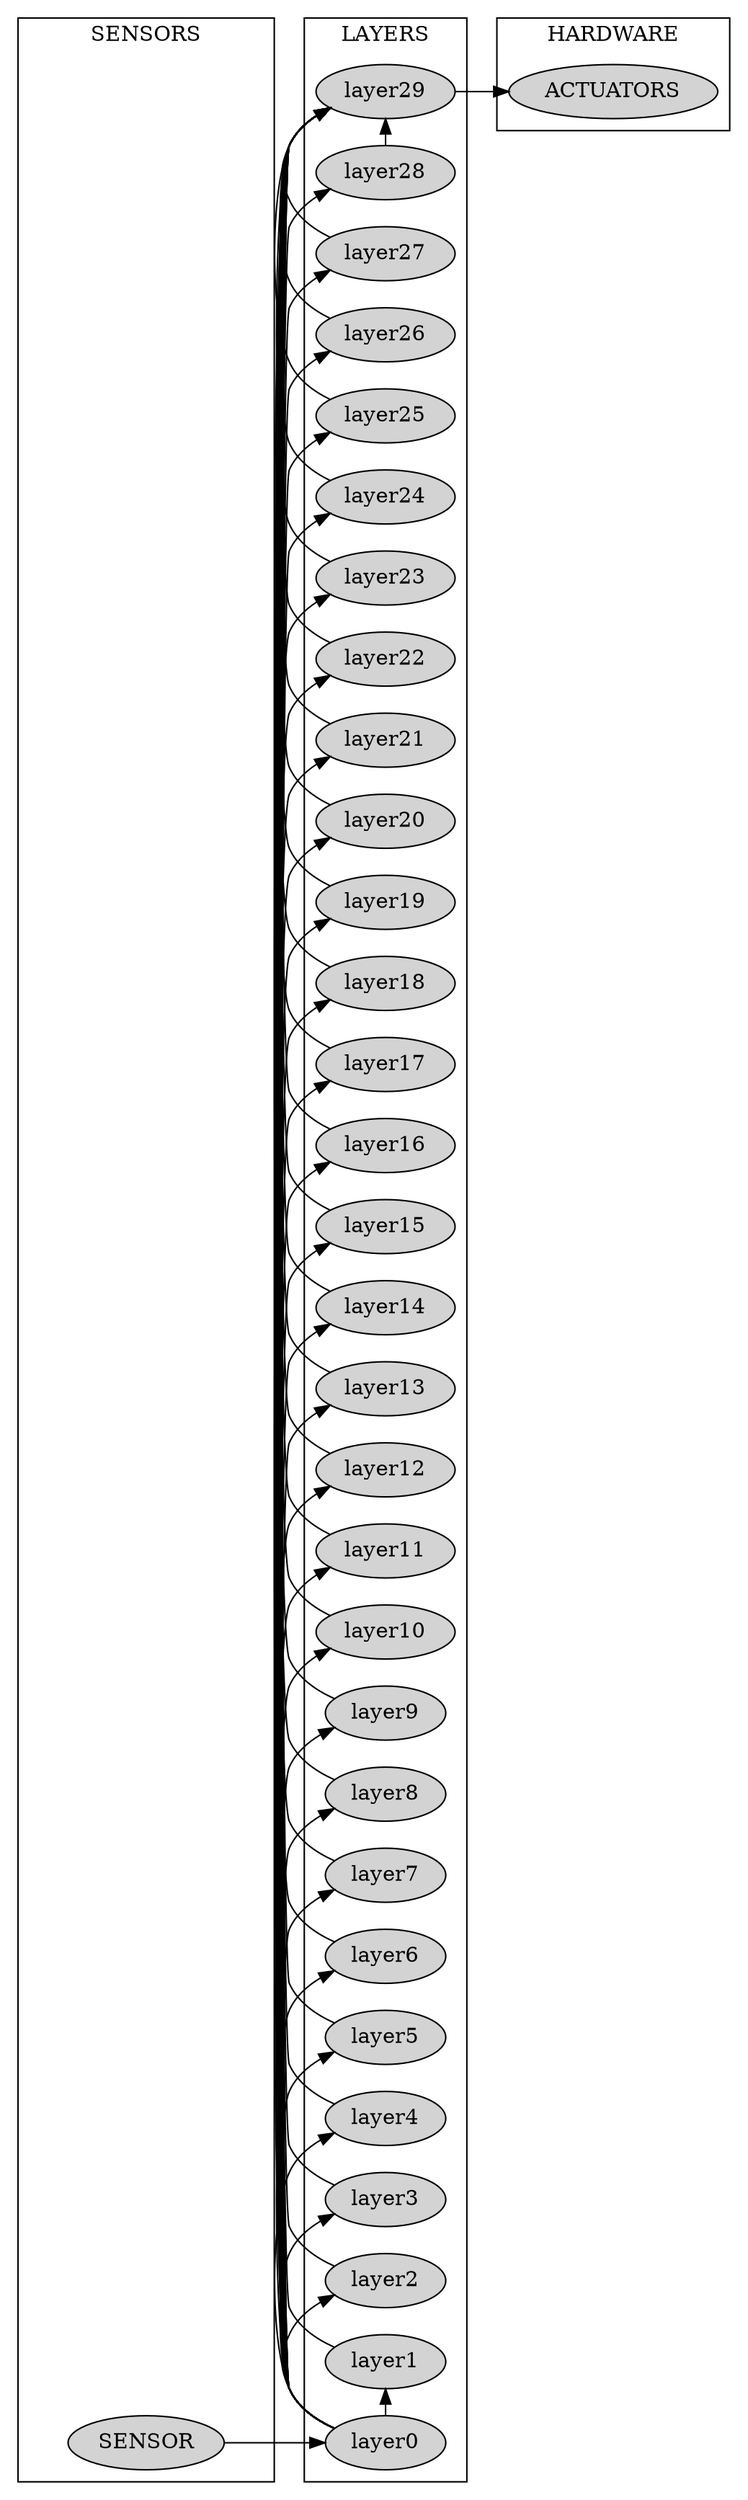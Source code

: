 digraph ANN {
	graph [concentrate=true rankdir=LR]
	subgraph cluster_2 {
		node [style=filled]
		color=black label=SENSORS
		hiddenlayer29 [style=invis]
		hiddenlayer28 [style=invis]
		hiddenlayer27 [style=invis]
		hiddenlayer26 [style=invis]
		hiddenlayer25 [style=invis]
		hiddenlayer24 [style=invis]
		hiddenlayer23 [style=invis]
		hiddenlayer22 [style=invis]
		hiddenlayer21 [style=invis]
		hiddenlayer20 [style=invis]
		hiddenlayer19 [style=invis]
		hiddenlayer18 [style=invis]
		hiddenlayer17 [style=invis]
		hiddenlayer16 [style=invis]
		hiddenlayer15 [style=invis]
		hiddenlayer14 [style=invis]
		hiddenlayer13 [style=invis]
		hiddenlayer12 [style=invis]
		hiddenlayer11 [style=invis]
		hiddenlayer10 [style=invis]
		hiddenlayer9 [style=invis]
		hiddenlayer8 [style=invis]
		hiddenlayer7 [style=invis]
		hiddenlayer6 [style=invis]
		hiddenlayer5 [style=invis]
		hiddenlayer4 [style=invis]
		hiddenlayer3 [style=invis]
		hiddenlayer2 [style=invis]
		hiddenlayer1 [style=invis]
		SENSOR
	}
	subgraph cluster_1 {
		node [style=filled]
		color=black label=LAYERS
		layer0 -> layer1 [constraint=false]
		layer0 -> layer2 [constraint=false]
		layer0 -> layer3 [constraint=false]
		layer0 -> layer4 [constraint=false]
		layer0 -> layer5 [constraint=false]
		layer0 -> layer6 [constraint=false]
		layer0 -> layer7 [constraint=false]
		layer0 -> layer8 [constraint=false]
		layer0 -> layer9 [constraint=false]
		layer0 -> layer10 [constraint=false]
		layer0 -> layer11 [constraint=false]
		layer0 -> layer12 [constraint=false]
		layer0 -> layer13 [constraint=false]
		layer0 -> layer14 [constraint=false]
		layer0 -> layer15 [constraint=false]
		layer0 -> layer16 [constraint=false]
		layer0 -> layer17 [constraint=false]
		layer0 -> layer18 [constraint=false]
		layer0 -> layer19 [constraint=false]
		layer0 -> layer20 [constraint=false]
		layer0 -> layer21 [constraint=false]
		layer0 -> layer22 [constraint=false]
		layer0 -> layer23 [constraint=false]
		layer0 -> layer24 [constraint=false]
		layer0 -> layer25 [constraint=false]
		layer0 -> layer26 [constraint=false]
		layer0 -> layer27 [constraint=false]
		layer0 -> layer28 [constraint=false]
		layer1 -> layer29 [constraint=false]
		layer2 -> layer29 [constraint=false]
		layer3 -> layer29 [constraint=false]
		layer4 -> layer29 [constraint=false]
		layer5 -> layer29 [constraint=false]
		layer6 -> layer29 [constraint=false]
		layer7 -> layer29 [constraint=false]
		layer8 -> layer29 [constraint=false]
		layer9 -> layer29 [constraint=false]
		layer10 -> layer29 [constraint=false]
		layer11 -> layer29 [constraint=false]
		layer12 -> layer29 [constraint=false]
		layer13 -> layer29 [constraint=false]
		layer14 -> layer29 [constraint=false]
		layer15 -> layer29 [constraint=false]
		layer16 -> layer29 [constraint=false]
		layer17 -> layer29 [constraint=false]
		layer18 -> layer29 [constraint=false]
		layer19 -> layer29 [constraint=false]
		layer20 -> layer29 [constraint=false]
		layer21 -> layer29 [constraint=false]
		layer22 -> layer29 [constraint=false]
		layer23 -> layer29 [constraint=false]
		layer24 -> layer29 [constraint=false]
		layer25 -> layer29 [constraint=false]
		layer26 -> layer29 [constraint=false]
		layer27 -> layer29 [constraint=false]
		layer28 -> layer29 [constraint=false]
	}
	subgraph cluster_0 {
		node [style=filled]
		color=black label=HARDWARE
		ACTUATORS
	}
	layer29 -> ACTUATORS
	hiddenlayer29 -> layer29 [style=invis]
	hiddenlayer28 -> layer28 [style=invis]
	hiddenlayer27 -> layer27 [style=invis]
	hiddenlayer26 -> layer26 [style=invis]
	hiddenlayer25 -> layer25 [style=invis]
	hiddenlayer24 -> layer24 [style=invis]
	hiddenlayer23 -> layer23 [style=invis]
	hiddenlayer22 -> layer22 [style=invis]
	hiddenlayer21 -> layer21 [style=invis]
	hiddenlayer20 -> layer20 [style=invis]
	hiddenlayer19 -> layer19 [style=invis]
	hiddenlayer18 -> layer18 [style=invis]
	hiddenlayer17 -> layer17 [style=invis]
	hiddenlayer16 -> layer16 [style=invis]
	hiddenlayer15 -> layer15 [style=invis]
	hiddenlayer14 -> layer14 [style=invis]
	hiddenlayer13 -> layer13 [style=invis]
	hiddenlayer12 -> layer12 [style=invis]
	hiddenlayer11 -> layer11 [style=invis]
	hiddenlayer10 -> layer10 [style=invis]
	hiddenlayer9 -> layer9 [style=invis]
	hiddenlayer8 -> layer8 [style=invis]
	hiddenlayer7 -> layer7 [style=invis]
	hiddenlayer6 -> layer6 [style=invis]
	hiddenlayer5 -> layer5 [style=invis]
	hiddenlayer4 -> layer4 [style=invis]
	hiddenlayer3 -> layer3 [style=invis]
	hiddenlayer2 -> layer2 [style=invis]
	hiddenlayer1 -> layer1 [style=invis]
	SENSOR -> layer0
}
